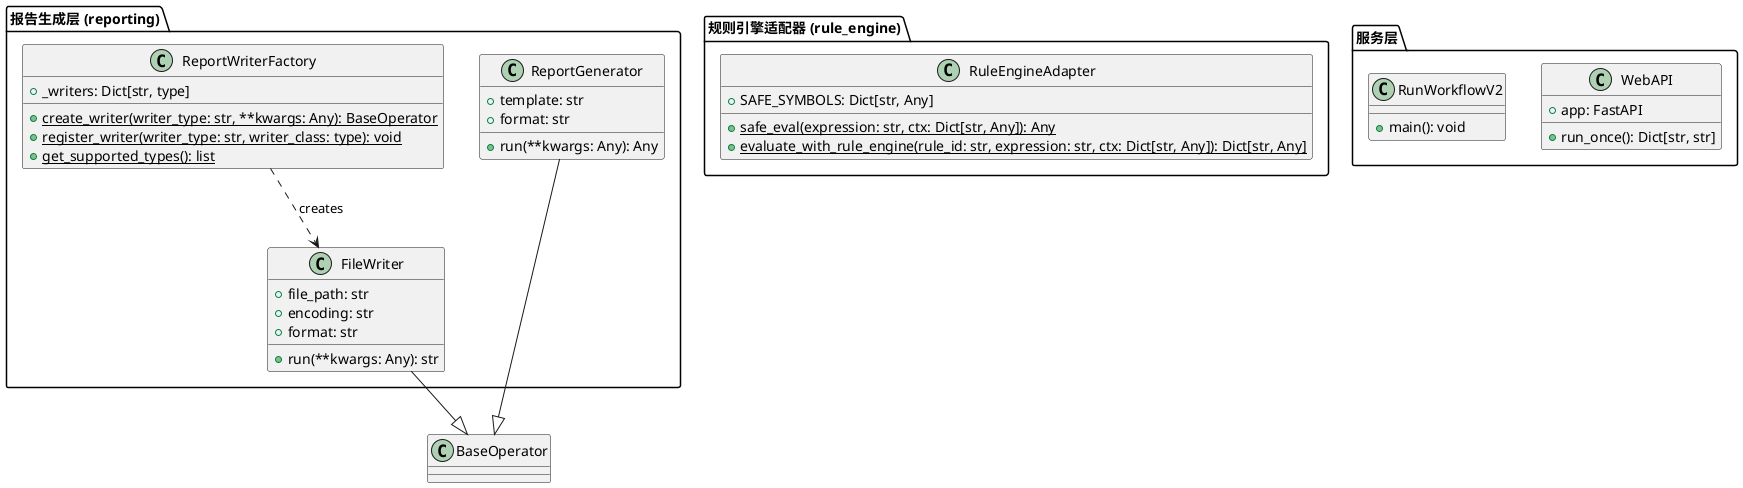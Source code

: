 @startuml
' reporting_service.puml - 报告生成与服务层
package "报告生成层 (reporting)" {
    class ReportGenerator {
        +template: str
        +format: str
        +run(**kwargs: Any): Any
    }
    class FileWriter {
        +file_path: str
        +encoding: str
        +format: str
        +run(**kwargs: Any): str
    }
    class ReportWriterFactory {
        +_writers: Dict[str, type]
        +{static} create_writer(writer_type: str, **kwargs: Any): BaseOperator
        +{static} register_writer(writer_type: str, writer_class: type): void
        +{static} get_supported_types(): list
    }
}

package "规则引擎适配器 (rule_engine)" {
    class RuleEngineAdapter {
        +SAFE_SYMBOLS: Dict[str, Any]
        +{static} safe_eval(expression: str, ctx: Dict[str, Any]): Any
        +{static} evaluate_with_rule_engine(rule_id: str, expression: str, ctx: Dict[str, Any]): Dict[str, Any]
    }
}

package "服务层" {
    class WebAPI {
        +app: FastAPI
        +run_once(): Dict[str, str]
    }
    class RunWorkflowV2 {
        +main(): void
    }
}

' 继承
ReportGenerator --|> BaseOperator
FileWriter --|> BaseOperator

' 工厂
ReportWriterFactory ..> FileWriter : creates

@enduml